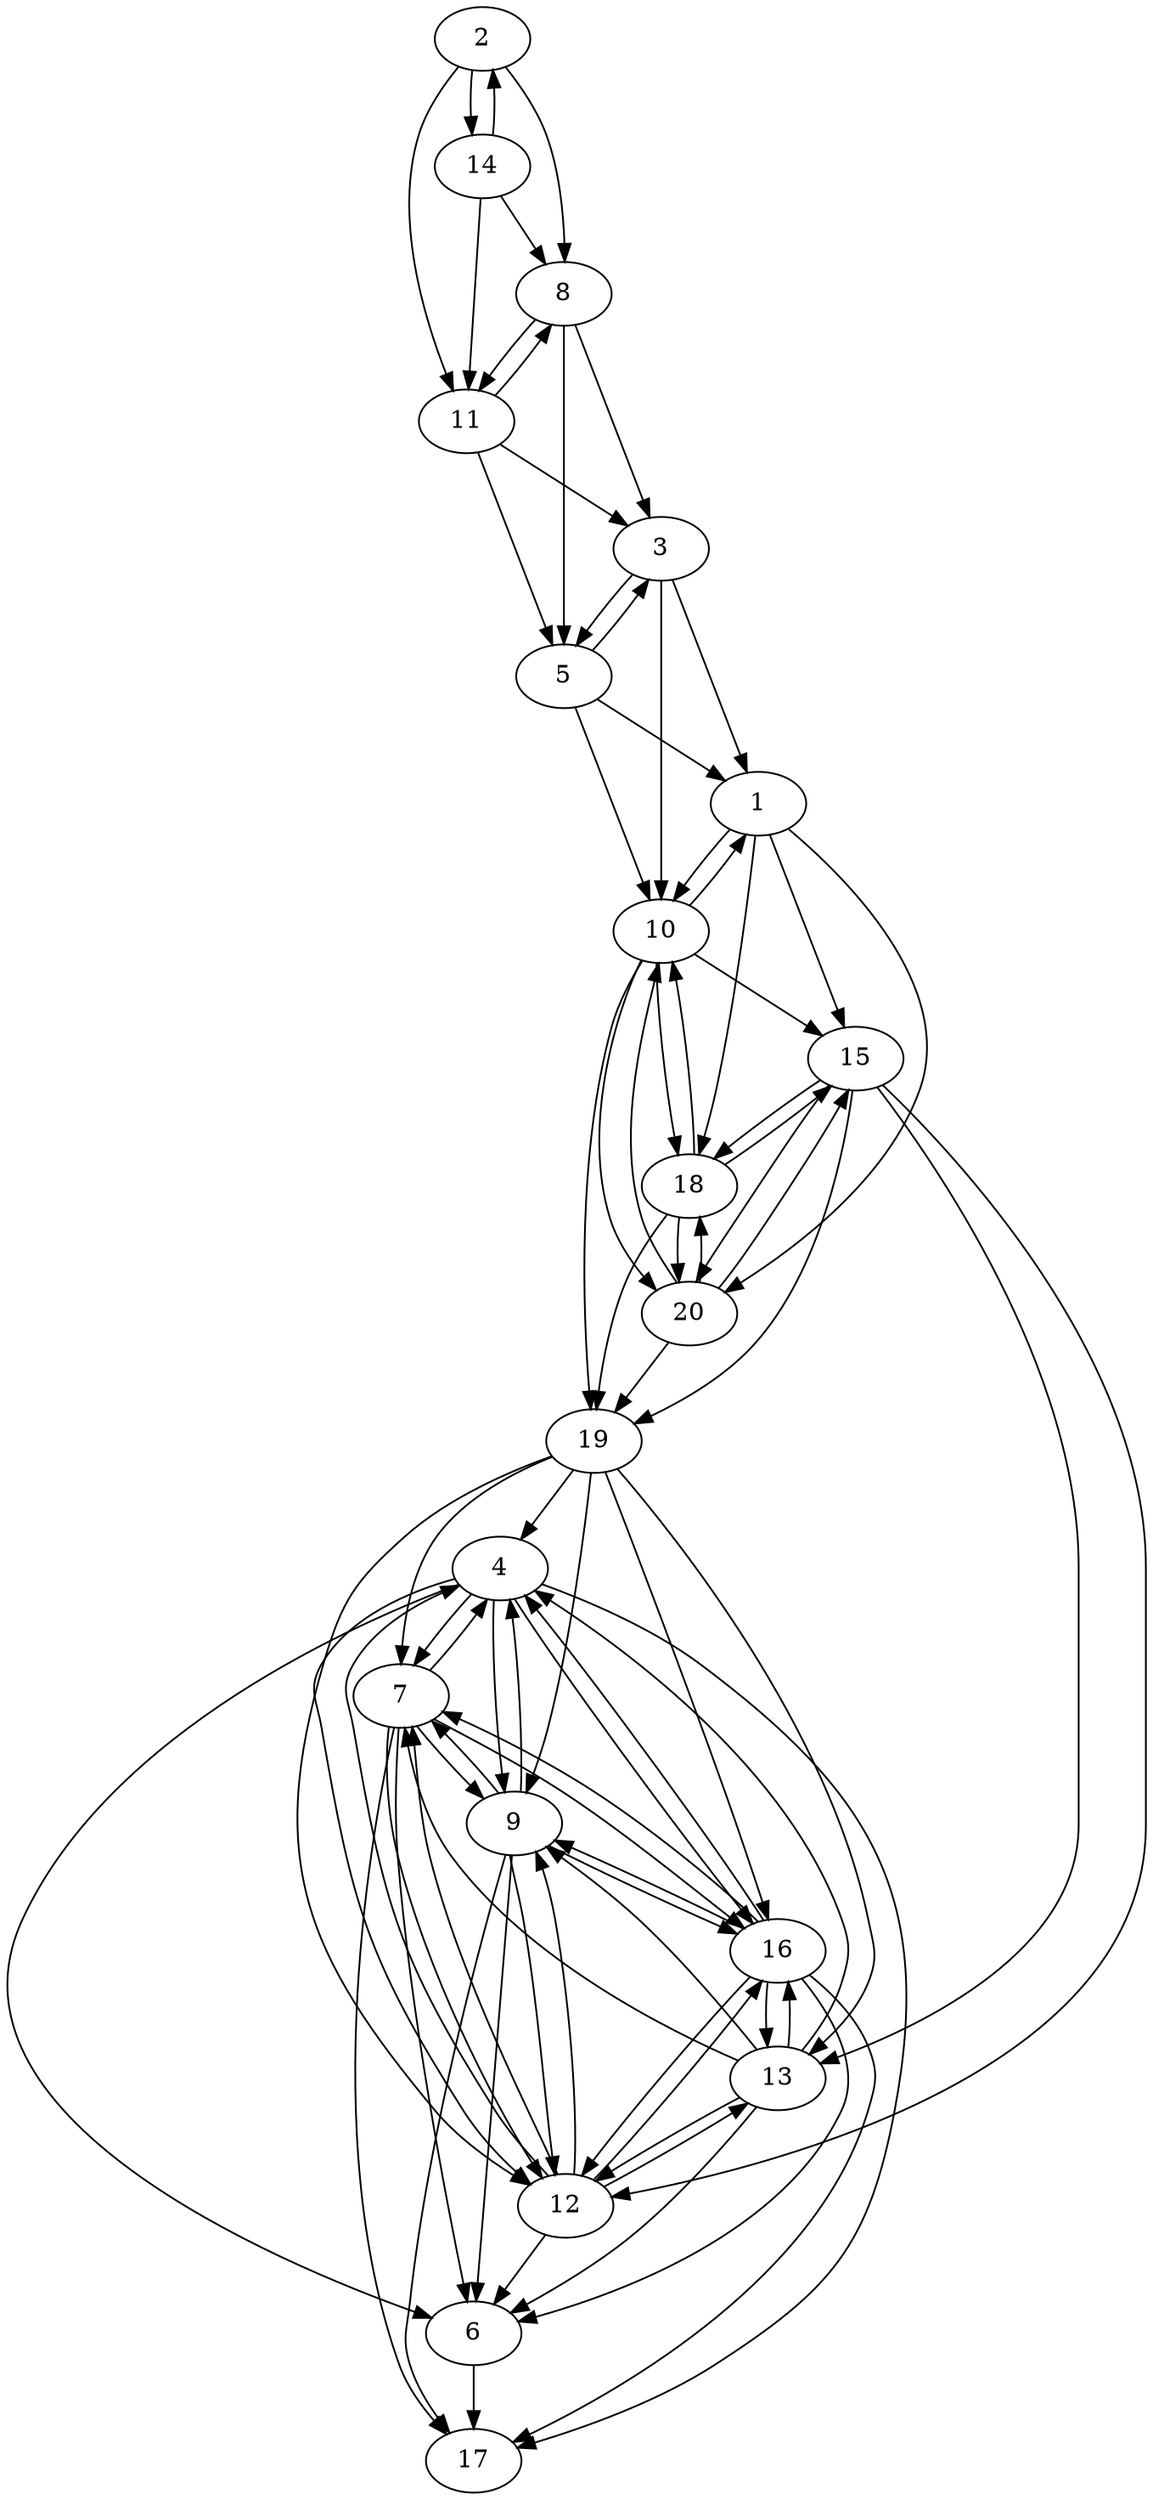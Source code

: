 digraph G {
	1 -> 10
	1 -> 15
	1 -> 18
	1 -> 20
	2 -> 8
	2 -> 11
	2 -> 14
	3 -> 1
	3 -> 5
	3 -> 10
	4 -> 6
	4 -> 7
	4 -> 9
	4 -> 12
	4 -> 16
	4 -> 17
	5 -> 1
	5 -> 3
	5 -> 10
	6 -> 17
	7 -> 4
	7 -> 6
	7 -> 9
	7 -> 12
	7 -> 16
	7 -> 17
	8 -> 3
	8 -> 5
	8 -> 11
	9 -> 4
	9 -> 6
	9 -> 7
	9 -> 12
	9 -> 16
	9 -> 17
	10 -> 1
	10 -> 15
	10 -> 18
	10 -> 19
	10 -> 20
	11 -> 3
	11 -> 5
	11 -> 8
	12 -> 4
	12 -> 6
	12 -> 7
	12 -> 9
	12 -> 13
	12 -> 16
	13 -> 4
	13 -> 6
	13 -> 7
	13 -> 9
	13 -> 12
	13 -> 16
	14 -> 2
	14 -> 8
	14 -> 11
	15 -> 12
	15 -> 13
	15 -> 18
	15 -> 19
	15 -> 20
	16 -> 4
	16 -> 6
	16 -> 7
	16 -> 9
	16 -> 12
	16 -> 13
	16 -> 17
	18 -> 10
	18 -> 15
	18 -> 19
	18 -> 20
	19 -> 4
	19 -> 7
	19 -> 9
	19 -> 12
	19 -> 13
	19 -> 16
	20 -> 10
	20 -> 15
	20 -> 18
	20 -> 19
}